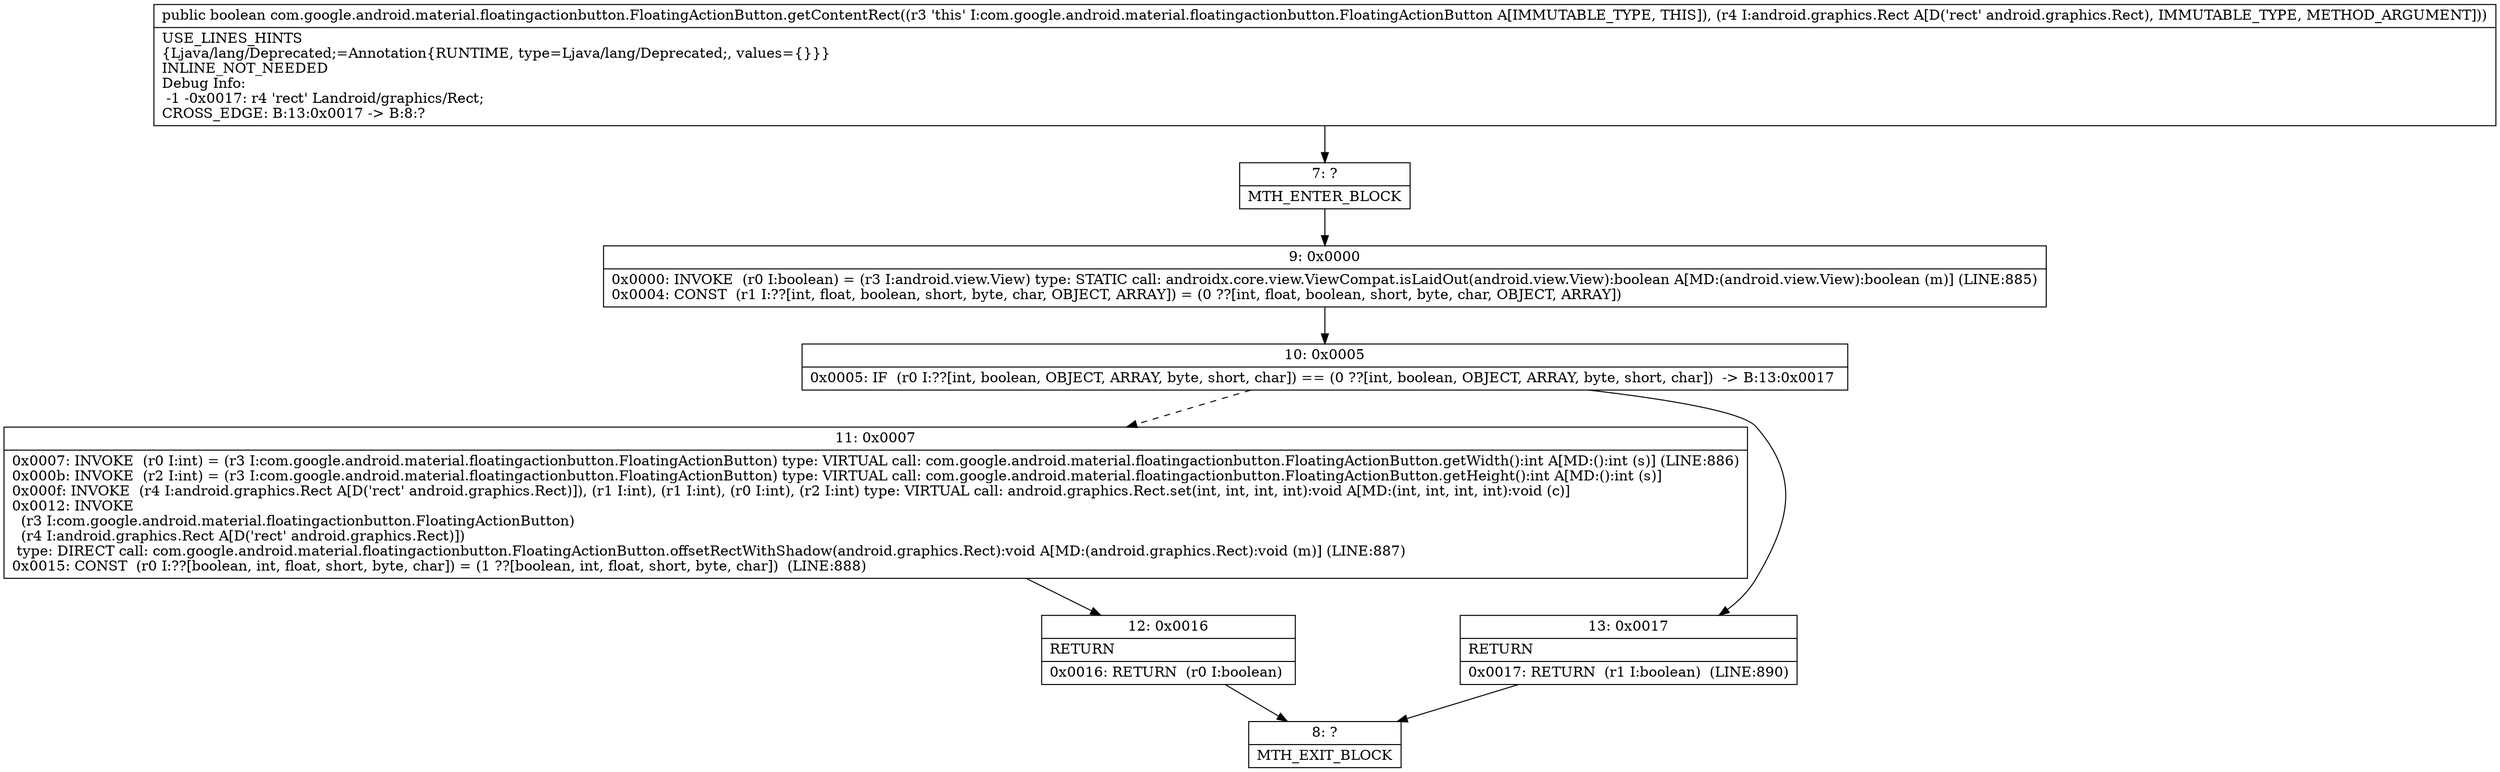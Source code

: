 digraph "CFG forcom.google.android.material.floatingactionbutton.FloatingActionButton.getContentRect(Landroid\/graphics\/Rect;)Z" {
Node_7 [shape=record,label="{7\:\ ?|MTH_ENTER_BLOCK\l}"];
Node_9 [shape=record,label="{9\:\ 0x0000|0x0000: INVOKE  (r0 I:boolean) = (r3 I:android.view.View) type: STATIC call: androidx.core.view.ViewCompat.isLaidOut(android.view.View):boolean A[MD:(android.view.View):boolean (m)] (LINE:885)\l0x0004: CONST  (r1 I:??[int, float, boolean, short, byte, char, OBJECT, ARRAY]) = (0 ??[int, float, boolean, short, byte, char, OBJECT, ARRAY]) \l}"];
Node_10 [shape=record,label="{10\:\ 0x0005|0x0005: IF  (r0 I:??[int, boolean, OBJECT, ARRAY, byte, short, char]) == (0 ??[int, boolean, OBJECT, ARRAY, byte, short, char])  \-\> B:13:0x0017 \l}"];
Node_11 [shape=record,label="{11\:\ 0x0007|0x0007: INVOKE  (r0 I:int) = (r3 I:com.google.android.material.floatingactionbutton.FloatingActionButton) type: VIRTUAL call: com.google.android.material.floatingactionbutton.FloatingActionButton.getWidth():int A[MD:():int (s)] (LINE:886)\l0x000b: INVOKE  (r2 I:int) = (r3 I:com.google.android.material.floatingactionbutton.FloatingActionButton) type: VIRTUAL call: com.google.android.material.floatingactionbutton.FloatingActionButton.getHeight():int A[MD:():int (s)]\l0x000f: INVOKE  (r4 I:android.graphics.Rect A[D('rect' android.graphics.Rect)]), (r1 I:int), (r1 I:int), (r0 I:int), (r2 I:int) type: VIRTUAL call: android.graphics.Rect.set(int, int, int, int):void A[MD:(int, int, int, int):void (c)]\l0x0012: INVOKE  \l  (r3 I:com.google.android.material.floatingactionbutton.FloatingActionButton)\l  (r4 I:android.graphics.Rect A[D('rect' android.graphics.Rect)])\l type: DIRECT call: com.google.android.material.floatingactionbutton.FloatingActionButton.offsetRectWithShadow(android.graphics.Rect):void A[MD:(android.graphics.Rect):void (m)] (LINE:887)\l0x0015: CONST  (r0 I:??[boolean, int, float, short, byte, char]) = (1 ??[boolean, int, float, short, byte, char])  (LINE:888)\l}"];
Node_12 [shape=record,label="{12\:\ 0x0016|RETURN\l|0x0016: RETURN  (r0 I:boolean) \l}"];
Node_8 [shape=record,label="{8\:\ ?|MTH_EXIT_BLOCK\l}"];
Node_13 [shape=record,label="{13\:\ 0x0017|RETURN\l|0x0017: RETURN  (r1 I:boolean)  (LINE:890)\l}"];
MethodNode[shape=record,label="{public boolean com.google.android.material.floatingactionbutton.FloatingActionButton.getContentRect((r3 'this' I:com.google.android.material.floatingactionbutton.FloatingActionButton A[IMMUTABLE_TYPE, THIS]), (r4 I:android.graphics.Rect A[D('rect' android.graphics.Rect), IMMUTABLE_TYPE, METHOD_ARGUMENT]))  | USE_LINES_HINTS\l\{Ljava\/lang\/Deprecated;=Annotation\{RUNTIME, type=Ljava\/lang\/Deprecated;, values=\{\}\}\}\lINLINE_NOT_NEEDED\lDebug Info:\l  \-1 \-0x0017: r4 'rect' Landroid\/graphics\/Rect;\lCROSS_EDGE: B:13:0x0017 \-\> B:8:?\l}"];
MethodNode -> Node_7;Node_7 -> Node_9;
Node_9 -> Node_10;
Node_10 -> Node_11[style=dashed];
Node_10 -> Node_13;
Node_11 -> Node_12;
Node_12 -> Node_8;
Node_13 -> Node_8;
}

